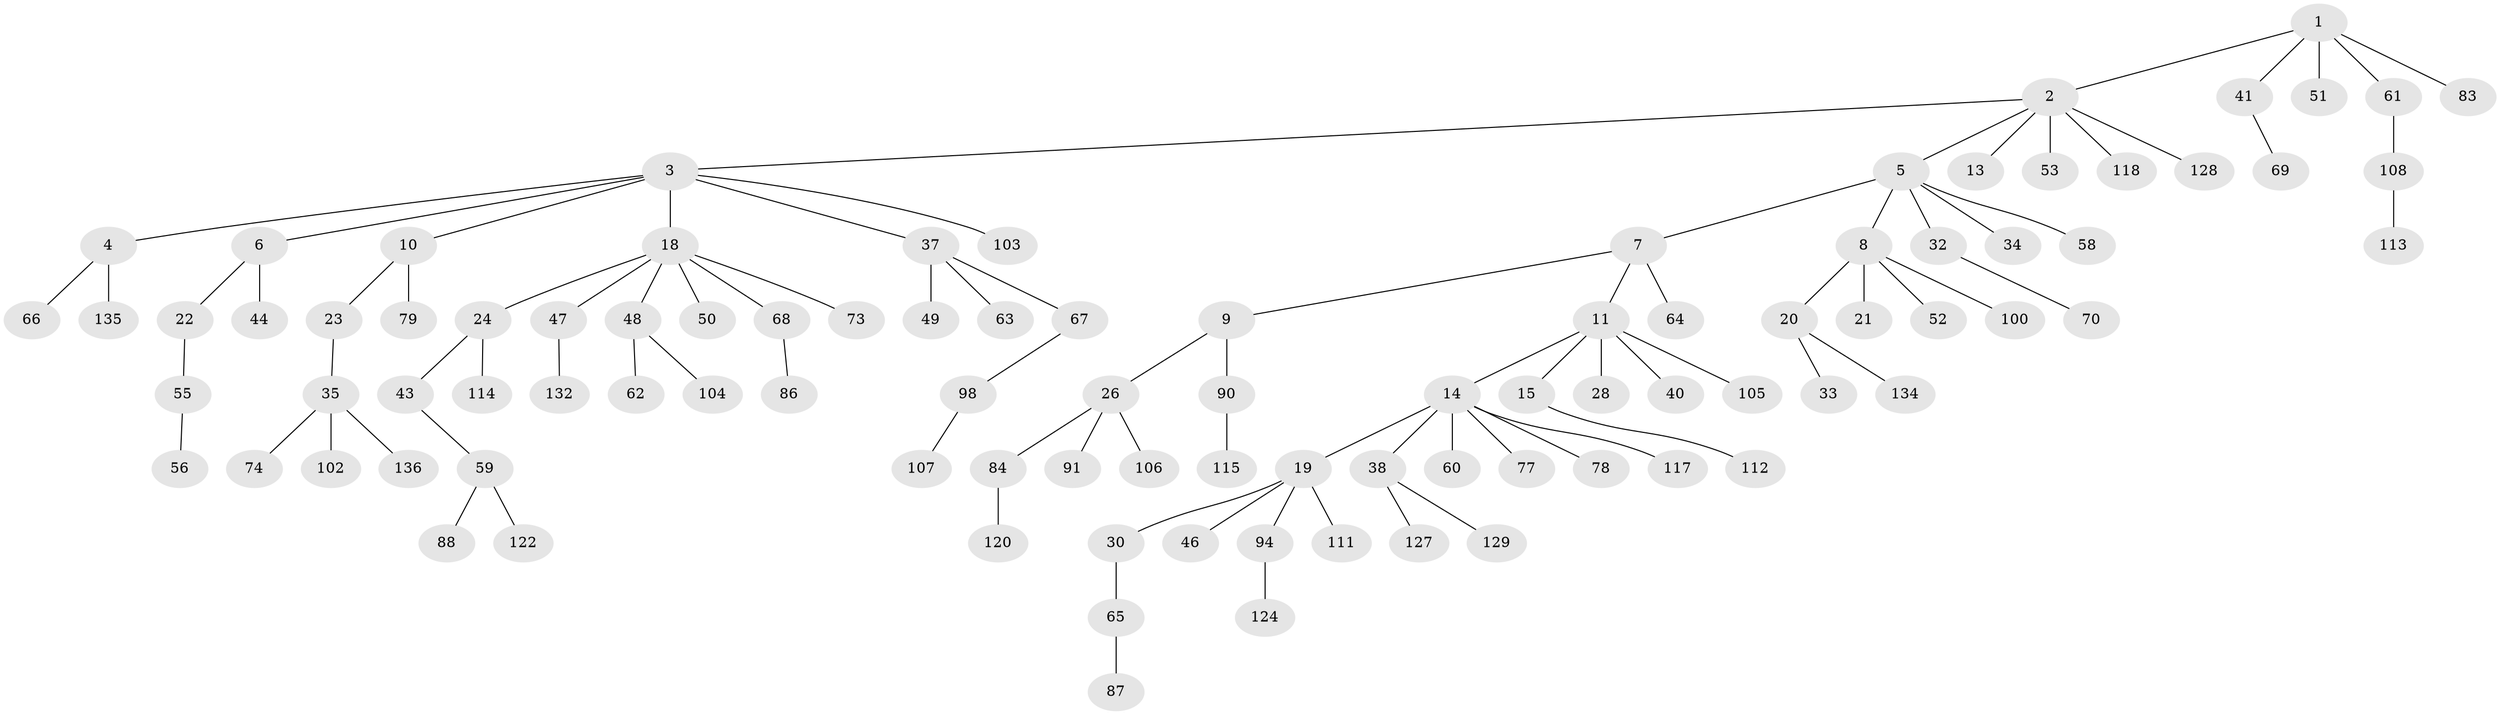 // original degree distribution, {6: 0.014285714285714285, 5: 0.02857142857142857, 7: 0.014285714285714285, 4: 0.07857142857142857, 3: 0.12142857142857143, 2: 0.2357142857142857, 1: 0.5071428571428571}
// Generated by graph-tools (version 1.1) at 2025/42/03/06/25 10:42:03]
// undirected, 96 vertices, 95 edges
graph export_dot {
graph [start="1"]
  node [color=gray90,style=filled];
  1 [super="+72"];
  2 [super="+12"];
  3;
  4 [super="+130"];
  5 [super="+16"];
  6;
  7;
  8 [super="+17"];
  9 [super="+89"];
  10 [super="+29"];
  11 [super="+125"];
  13 [super="+45"];
  14 [super="+31"];
  15 [super="+71"];
  18 [super="+25"];
  19;
  20;
  21 [super="+126"];
  22 [super="+131"];
  23;
  24 [super="+27"];
  26 [super="+36"];
  28;
  30 [super="+57"];
  32 [super="+76"];
  33;
  34 [super="+75"];
  35 [super="+39"];
  37 [super="+42"];
  38 [super="+54"];
  40;
  41;
  43;
  44;
  46;
  47 [super="+119"];
  48;
  49;
  50 [super="+92"];
  51 [super="+80"];
  52 [super="+93"];
  53;
  55 [super="+116"];
  56;
  58 [super="+140"];
  59 [super="+85"];
  60 [super="+123"];
  61;
  62;
  63 [super="+82"];
  64 [super="+138"];
  65 [super="+81"];
  66 [super="+139"];
  67 [super="+133"];
  68 [super="+99"];
  69 [super="+95"];
  70;
  73;
  74;
  77;
  78;
  79 [super="+97"];
  83;
  84 [super="+137"];
  86;
  87;
  88;
  90 [super="+96"];
  91;
  94 [super="+110"];
  98 [super="+101"];
  100;
  102;
  103;
  104;
  105;
  106;
  107;
  108 [super="+109"];
  111;
  112 [super="+121"];
  113;
  114;
  115;
  117;
  118;
  120;
  122;
  124;
  127;
  128;
  129;
  132;
  134;
  135;
  136;
  1 -- 2;
  1 -- 41;
  1 -- 51;
  1 -- 61;
  1 -- 83;
  2 -- 3;
  2 -- 5;
  2 -- 128;
  2 -- 13;
  2 -- 53;
  2 -- 118;
  3 -- 4;
  3 -- 6;
  3 -- 10;
  3 -- 18;
  3 -- 37;
  3 -- 103;
  4 -- 66;
  4 -- 135;
  5 -- 7;
  5 -- 8;
  5 -- 32;
  5 -- 34;
  5 -- 58;
  6 -- 22;
  6 -- 44;
  7 -- 9;
  7 -- 11;
  7 -- 64;
  8 -- 20;
  8 -- 52;
  8 -- 100;
  8 -- 21;
  9 -- 26;
  9 -- 90;
  10 -- 23;
  10 -- 79;
  11 -- 14;
  11 -- 15;
  11 -- 28;
  11 -- 40;
  11 -- 105;
  14 -- 19;
  14 -- 38;
  14 -- 60;
  14 -- 78;
  14 -- 77;
  14 -- 117;
  15 -- 112;
  18 -- 24;
  18 -- 50;
  18 -- 68;
  18 -- 48;
  18 -- 73;
  18 -- 47;
  19 -- 30;
  19 -- 46;
  19 -- 94;
  19 -- 111;
  20 -- 33;
  20 -- 134;
  22 -- 55;
  23 -- 35;
  24 -- 43;
  24 -- 114;
  26 -- 84;
  26 -- 91;
  26 -- 106;
  30 -- 65;
  32 -- 70;
  35 -- 102;
  35 -- 136;
  35 -- 74;
  37 -- 49;
  37 -- 67;
  37 -- 63;
  38 -- 129;
  38 -- 127;
  41 -- 69;
  43 -- 59;
  47 -- 132;
  48 -- 62;
  48 -- 104;
  55 -- 56;
  59 -- 88;
  59 -- 122;
  61 -- 108;
  65 -- 87;
  67 -- 98;
  68 -- 86;
  84 -- 120;
  90 -- 115;
  94 -- 124;
  98 -- 107;
  108 -- 113;
}
